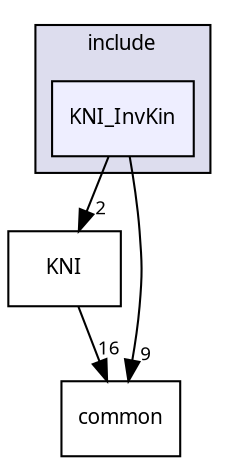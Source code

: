 digraph G {
  compound=true
  node [ fontsize=10, fontname="FreeSans.ttf"];
  edge [ labelfontsize=9, labelfontname="FreeSans.ttf"];
  subgraph clusterdir_42b44183729710e2234ec3a159c2d8e5 {
    graph [ bgcolor="#ddddee", pencolor="black", label="include" fontname="FreeSans.ttf", fontsize=10, URL="dir_42b44183729710e2234ec3a159c2d8e5.html"]
  dir_6eee9ebd011f7fc07a4fbeddb7cf3bfd [shape=box, label="KNI_InvKin", style="filled", fillcolor="#eeeeff", pencolor="black", URL="dir_6eee9ebd011f7fc07a4fbeddb7cf3bfd.html"];
  }
  dir_7d98eb7b7bcb41364f2a25956676305e [shape=box label="KNI" URL="dir_7d98eb7b7bcb41364f2a25956676305e.html"];
  dir_6885e97dc92666346a5bf0b1e05224cd [shape=box label="common" URL="dir_6885e97dc92666346a5bf0b1e05224cd.html"];
  dir_6eee9ebd011f7fc07a4fbeddb7cf3bfd->dir_7d98eb7b7bcb41364f2a25956676305e [headlabel="2", labeldistance=1.5 headhref="dir_000003_000002.html"];
  dir_6eee9ebd011f7fc07a4fbeddb7cf3bfd->dir_6885e97dc92666346a5bf0b1e05224cd [headlabel="9", labeldistance=1.5 headhref="dir_000003_000001.html"];
  dir_7d98eb7b7bcb41364f2a25956676305e->dir_6885e97dc92666346a5bf0b1e05224cd [headlabel="16", labeldistance=1.5 headhref="dir_000002_000001.html"];
}
